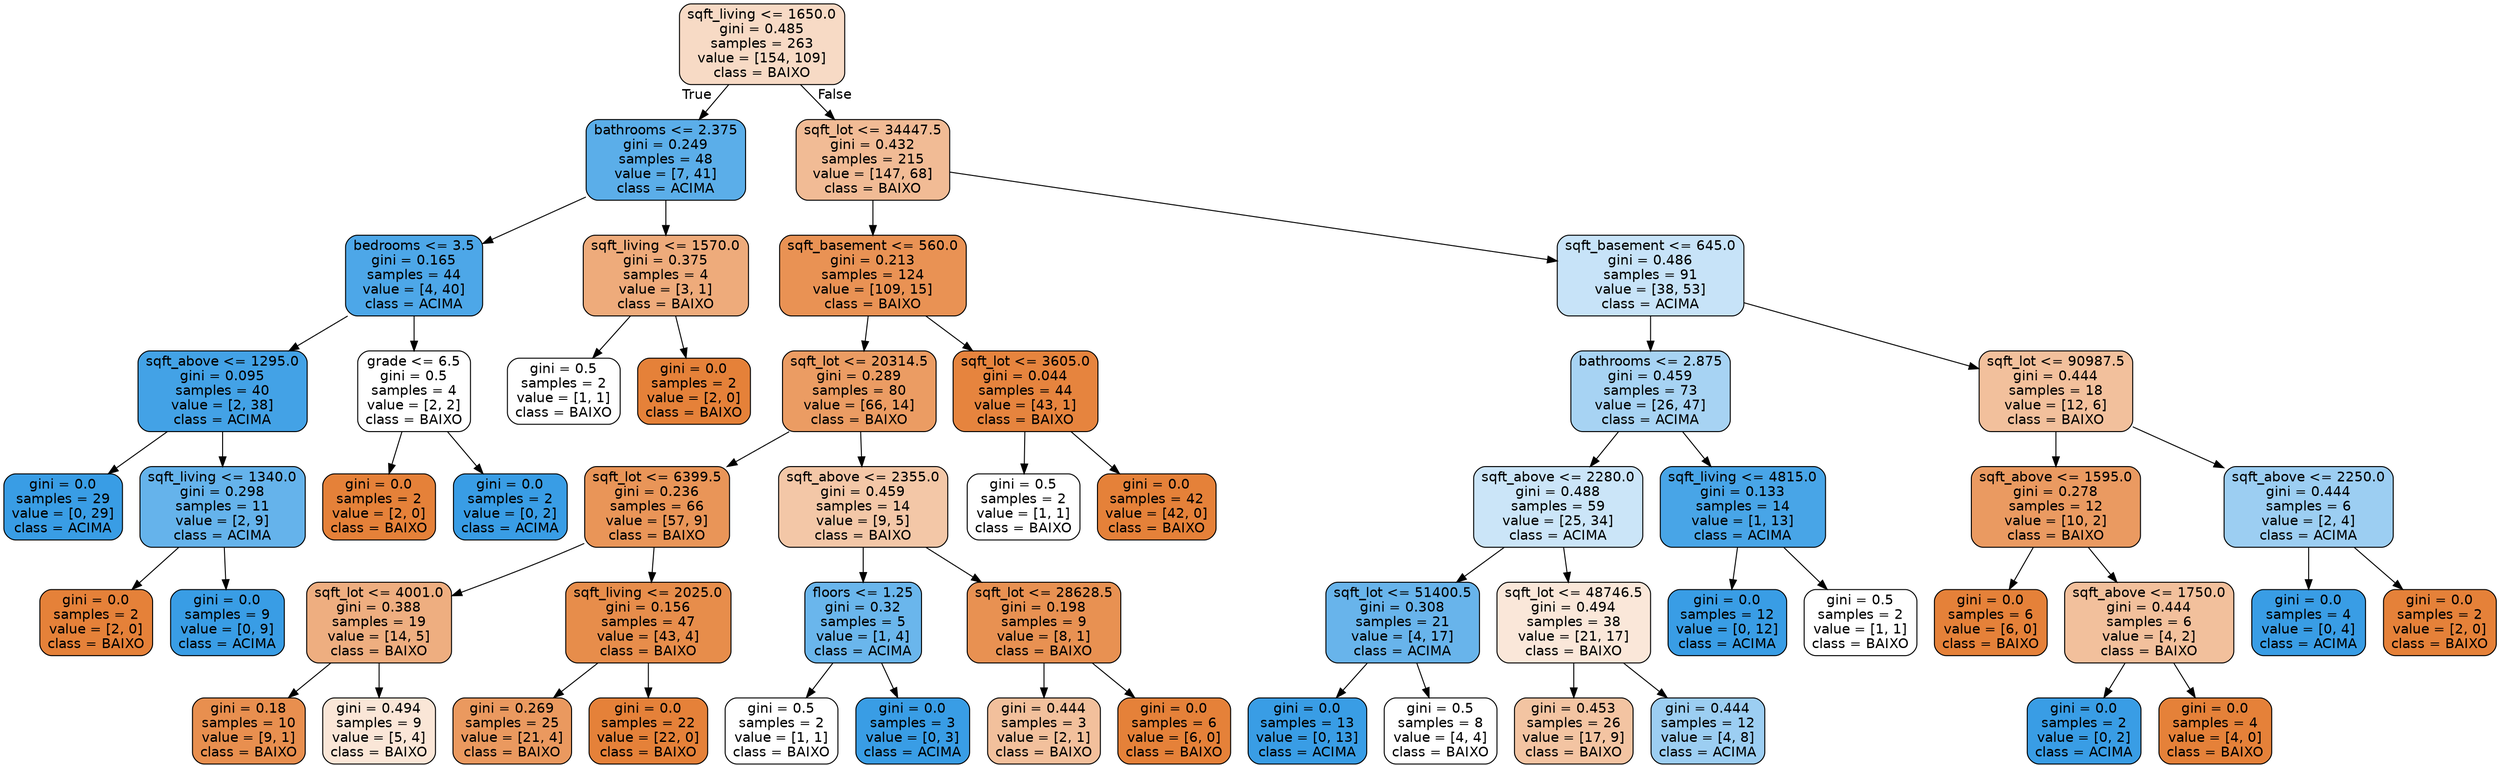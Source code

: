 digraph Tree {
node [shape=box, style="filled, rounded", color="black", fontname=helvetica] ;
edge [fontname=helvetica] ;
0 [label="sqft_living <= 1650.0\ngini = 0.485\nsamples = 263\nvalue = [154, 109]\nclass = BAIXO", fillcolor="#f7dac5"] ;
1 [label="bathrooms <= 2.375\ngini = 0.249\nsamples = 48\nvalue = [7, 41]\nclass = ACIMA", fillcolor="#5baee9"] ;
0 -> 1 [labeldistance=2.5, labelangle=45, headlabel="True"] ;
2 [label="bedrooms <= 3.5\ngini = 0.165\nsamples = 44\nvalue = [4, 40]\nclass = ACIMA", fillcolor="#4da7e8"] ;
1 -> 2 ;
3 [label="sqft_above <= 1295.0\ngini = 0.095\nsamples = 40\nvalue = [2, 38]\nclass = ACIMA", fillcolor="#43a2e6"] ;
2 -> 3 ;
4 [label="gini = 0.0\nsamples = 29\nvalue = [0, 29]\nclass = ACIMA", fillcolor="#399de5"] ;
3 -> 4 ;
5 [label="sqft_living <= 1340.0\ngini = 0.298\nsamples = 11\nvalue = [2, 9]\nclass = ACIMA", fillcolor="#65b3eb"] ;
3 -> 5 ;
6 [label="gini = 0.0\nsamples = 2\nvalue = [2, 0]\nclass = BAIXO", fillcolor="#e58139"] ;
5 -> 6 ;
7 [label="gini = 0.0\nsamples = 9\nvalue = [0, 9]\nclass = ACIMA", fillcolor="#399de5"] ;
5 -> 7 ;
8 [label="grade <= 6.5\ngini = 0.5\nsamples = 4\nvalue = [2, 2]\nclass = BAIXO", fillcolor="#ffffff"] ;
2 -> 8 ;
9 [label="gini = 0.0\nsamples = 2\nvalue = [2, 0]\nclass = BAIXO", fillcolor="#e58139"] ;
8 -> 9 ;
10 [label="gini = 0.0\nsamples = 2\nvalue = [0, 2]\nclass = ACIMA", fillcolor="#399de5"] ;
8 -> 10 ;
11 [label="sqft_living <= 1570.0\ngini = 0.375\nsamples = 4\nvalue = [3, 1]\nclass = BAIXO", fillcolor="#eeab7b"] ;
1 -> 11 ;
12 [label="gini = 0.5\nsamples = 2\nvalue = [1, 1]\nclass = BAIXO", fillcolor="#ffffff"] ;
11 -> 12 ;
13 [label="gini = 0.0\nsamples = 2\nvalue = [2, 0]\nclass = BAIXO", fillcolor="#e58139"] ;
11 -> 13 ;
14 [label="sqft_lot <= 34447.5\ngini = 0.432\nsamples = 215\nvalue = [147, 68]\nclass = BAIXO", fillcolor="#f1bb95"] ;
0 -> 14 [labeldistance=2.5, labelangle=-45, headlabel="False"] ;
15 [label="sqft_basement <= 560.0\ngini = 0.213\nsamples = 124\nvalue = [109, 15]\nclass = BAIXO", fillcolor="#e99254"] ;
14 -> 15 ;
16 [label="sqft_lot <= 20314.5\ngini = 0.289\nsamples = 80\nvalue = [66, 14]\nclass = BAIXO", fillcolor="#eb9c63"] ;
15 -> 16 ;
17 [label="sqft_lot <= 6399.5\ngini = 0.236\nsamples = 66\nvalue = [57, 9]\nclass = BAIXO", fillcolor="#e99558"] ;
16 -> 17 ;
18 [label="sqft_lot <= 4001.0\ngini = 0.388\nsamples = 19\nvalue = [14, 5]\nclass = BAIXO", fillcolor="#eeae80"] ;
17 -> 18 ;
19 [label="gini = 0.18\nsamples = 10\nvalue = [9, 1]\nclass = BAIXO", fillcolor="#e88f4f"] ;
18 -> 19 ;
20 [label="gini = 0.494\nsamples = 9\nvalue = [5, 4]\nclass = BAIXO", fillcolor="#fae6d7"] ;
18 -> 20 ;
21 [label="sqft_living <= 2025.0\ngini = 0.156\nsamples = 47\nvalue = [43, 4]\nclass = BAIXO", fillcolor="#e78d4b"] ;
17 -> 21 ;
22 [label="gini = 0.269\nsamples = 25\nvalue = [21, 4]\nclass = BAIXO", fillcolor="#ea995f"] ;
21 -> 22 ;
23 [label="gini = 0.0\nsamples = 22\nvalue = [22, 0]\nclass = BAIXO", fillcolor="#e58139"] ;
21 -> 23 ;
24 [label="sqft_above <= 2355.0\ngini = 0.459\nsamples = 14\nvalue = [9, 5]\nclass = BAIXO", fillcolor="#f3c7a7"] ;
16 -> 24 ;
25 [label="floors <= 1.25\ngini = 0.32\nsamples = 5\nvalue = [1, 4]\nclass = ACIMA", fillcolor="#6ab6ec"] ;
24 -> 25 ;
26 [label="gini = 0.5\nsamples = 2\nvalue = [1, 1]\nclass = BAIXO", fillcolor="#ffffff"] ;
25 -> 26 ;
27 [label="gini = 0.0\nsamples = 3\nvalue = [0, 3]\nclass = ACIMA", fillcolor="#399de5"] ;
25 -> 27 ;
28 [label="sqft_lot <= 28628.5\ngini = 0.198\nsamples = 9\nvalue = [8, 1]\nclass = BAIXO", fillcolor="#e89152"] ;
24 -> 28 ;
29 [label="gini = 0.444\nsamples = 3\nvalue = [2, 1]\nclass = BAIXO", fillcolor="#f2c09c"] ;
28 -> 29 ;
30 [label="gini = 0.0\nsamples = 6\nvalue = [6, 0]\nclass = BAIXO", fillcolor="#e58139"] ;
28 -> 30 ;
31 [label="sqft_lot <= 3605.0\ngini = 0.044\nsamples = 44\nvalue = [43, 1]\nclass = BAIXO", fillcolor="#e6843e"] ;
15 -> 31 ;
32 [label="gini = 0.5\nsamples = 2\nvalue = [1, 1]\nclass = BAIXO", fillcolor="#ffffff"] ;
31 -> 32 ;
33 [label="gini = 0.0\nsamples = 42\nvalue = [42, 0]\nclass = BAIXO", fillcolor="#e58139"] ;
31 -> 33 ;
34 [label="sqft_basement <= 645.0\ngini = 0.486\nsamples = 91\nvalue = [38, 53]\nclass = ACIMA", fillcolor="#c7e3f8"] ;
14 -> 34 ;
35 [label="bathrooms <= 2.875\ngini = 0.459\nsamples = 73\nvalue = [26, 47]\nclass = ACIMA", fillcolor="#a7d3f3"] ;
34 -> 35 ;
36 [label="sqft_above <= 2280.0\ngini = 0.488\nsamples = 59\nvalue = [25, 34]\nclass = ACIMA", fillcolor="#cbe5f8"] ;
35 -> 36 ;
37 [label="sqft_lot <= 51400.5\ngini = 0.308\nsamples = 21\nvalue = [4, 17]\nclass = ACIMA", fillcolor="#68b4eb"] ;
36 -> 37 ;
38 [label="gini = 0.0\nsamples = 13\nvalue = [0, 13]\nclass = ACIMA", fillcolor="#399de5"] ;
37 -> 38 ;
39 [label="gini = 0.5\nsamples = 8\nvalue = [4, 4]\nclass = BAIXO", fillcolor="#ffffff"] ;
37 -> 39 ;
40 [label="sqft_lot <= 48746.5\ngini = 0.494\nsamples = 38\nvalue = [21, 17]\nclass = BAIXO", fillcolor="#fae7d9"] ;
36 -> 40 ;
41 [label="gini = 0.453\nsamples = 26\nvalue = [17, 9]\nclass = BAIXO", fillcolor="#f3c4a2"] ;
40 -> 41 ;
42 [label="gini = 0.444\nsamples = 12\nvalue = [4, 8]\nclass = ACIMA", fillcolor="#9ccef2"] ;
40 -> 42 ;
43 [label="sqft_living <= 4815.0\ngini = 0.133\nsamples = 14\nvalue = [1, 13]\nclass = ACIMA", fillcolor="#48a5e7"] ;
35 -> 43 ;
44 [label="gini = 0.0\nsamples = 12\nvalue = [0, 12]\nclass = ACIMA", fillcolor="#399de5"] ;
43 -> 44 ;
45 [label="gini = 0.5\nsamples = 2\nvalue = [1, 1]\nclass = BAIXO", fillcolor="#ffffff"] ;
43 -> 45 ;
46 [label="sqft_lot <= 90987.5\ngini = 0.444\nsamples = 18\nvalue = [12, 6]\nclass = BAIXO", fillcolor="#f2c09c"] ;
34 -> 46 ;
47 [label="sqft_above <= 1595.0\ngini = 0.278\nsamples = 12\nvalue = [10, 2]\nclass = BAIXO", fillcolor="#ea9a61"] ;
46 -> 47 ;
48 [label="gini = 0.0\nsamples = 6\nvalue = [6, 0]\nclass = BAIXO", fillcolor="#e58139"] ;
47 -> 48 ;
49 [label="sqft_above <= 1750.0\ngini = 0.444\nsamples = 6\nvalue = [4, 2]\nclass = BAIXO", fillcolor="#f2c09c"] ;
47 -> 49 ;
50 [label="gini = 0.0\nsamples = 2\nvalue = [0, 2]\nclass = ACIMA", fillcolor="#399de5"] ;
49 -> 50 ;
51 [label="gini = 0.0\nsamples = 4\nvalue = [4, 0]\nclass = BAIXO", fillcolor="#e58139"] ;
49 -> 51 ;
52 [label="sqft_above <= 2250.0\ngini = 0.444\nsamples = 6\nvalue = [2, 4]\nclass = ACIMA", fillcolor="#9ccef2"] ;
46 -> 52 ;
53 [label="gini = 0.0\nsamples = 4\nvalue = [0, 4]\nclass = ACIMA", fillcolor="#399de5"] ;
52 -> 53 ;
54 [label="gini = 0.0\nsamples = 2\nvalue = [2, 0]\nclass = BAIXO", fillcolor="#e58139"] ;
52 -> 54 ;
}